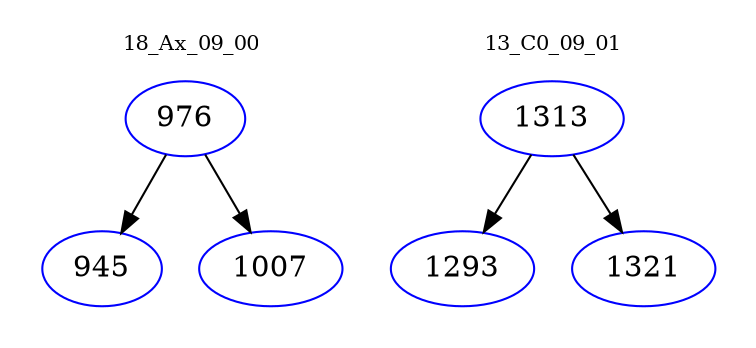 digraph{
subgraph cluster_0 {
color = white
label = "18_Ax_09_00";
fontsize=10;
T0_976 [label="976", color="blue"]
T0_976 -> T0_945 [color="black"]
T0_945 [label="945", color="blue"]
T0_976 -> T0_1007 [color="black"]
T0_1007 [label="1007", color="blue"]
}
subgraph cluster_1 {
color = white
label = "13_C0_09_01";
fontsize=10;
T1_1313 [label="1313", color="blue"]
T1_1313 -> T1_1293 [color="black"]
T1_1293 [label="1293", color="blue"]
T1_1313 -> T1_1321 [color="black"]
T1_1321 [label="1321", color="blue"]
}
}
